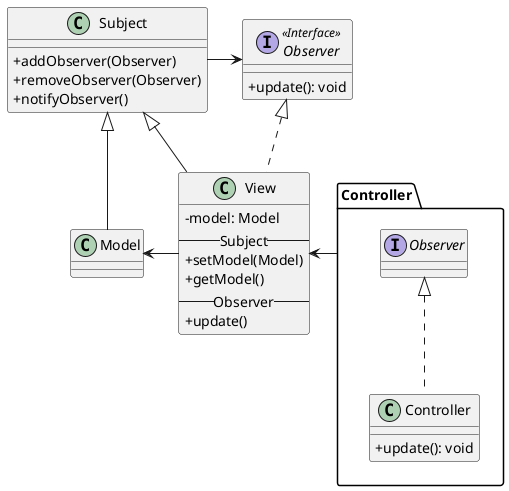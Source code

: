 @startuml
skinparam classAttributeIconSize 0
interface Observer <<Interface>>{
__
+ update(): void
}
package Controller {
class Controller implements Observer {
__
+ update(): void
}
}
Subject -> Observer
class Subject{
__
+ addObserver(Observer)
+ removeObserver(Observer)
+ notifyObserver()
}

View <- Controller
class View extends Subject implements Observer{
- model: Model
--Subject--
+ setModel(Model)
+ getModel()
--Observer--
+update()
}

Model <- View
class Model extends Subject{
}


@enduml